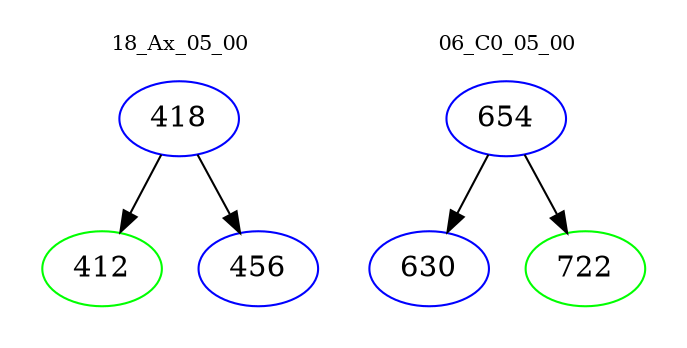 digraph{
subgraph cluster_0 {
color = white
label = "18_Ax_05_00";
fontsize=10;
T0_418 [label="418", color="blue"]
T0_418 -> T0_412 [color="black"]
T0_412 [label="412", color="green"]
T0_418 -> T0_456 [color="black"]
T0_456 [label="456", color="blue"]
}
subgraph cluster_1 {
color = white
label = "06_C0_05_00";
fontsize=10;
T1_654 [label="654", color="blue"]
T1_654 -> T1_630 [color="black"]
T1_630 [label="630", color="blue"]
T1_654 -> T1_722 [color="black"]
T1_722 [label="722", color="green"]
}
}
